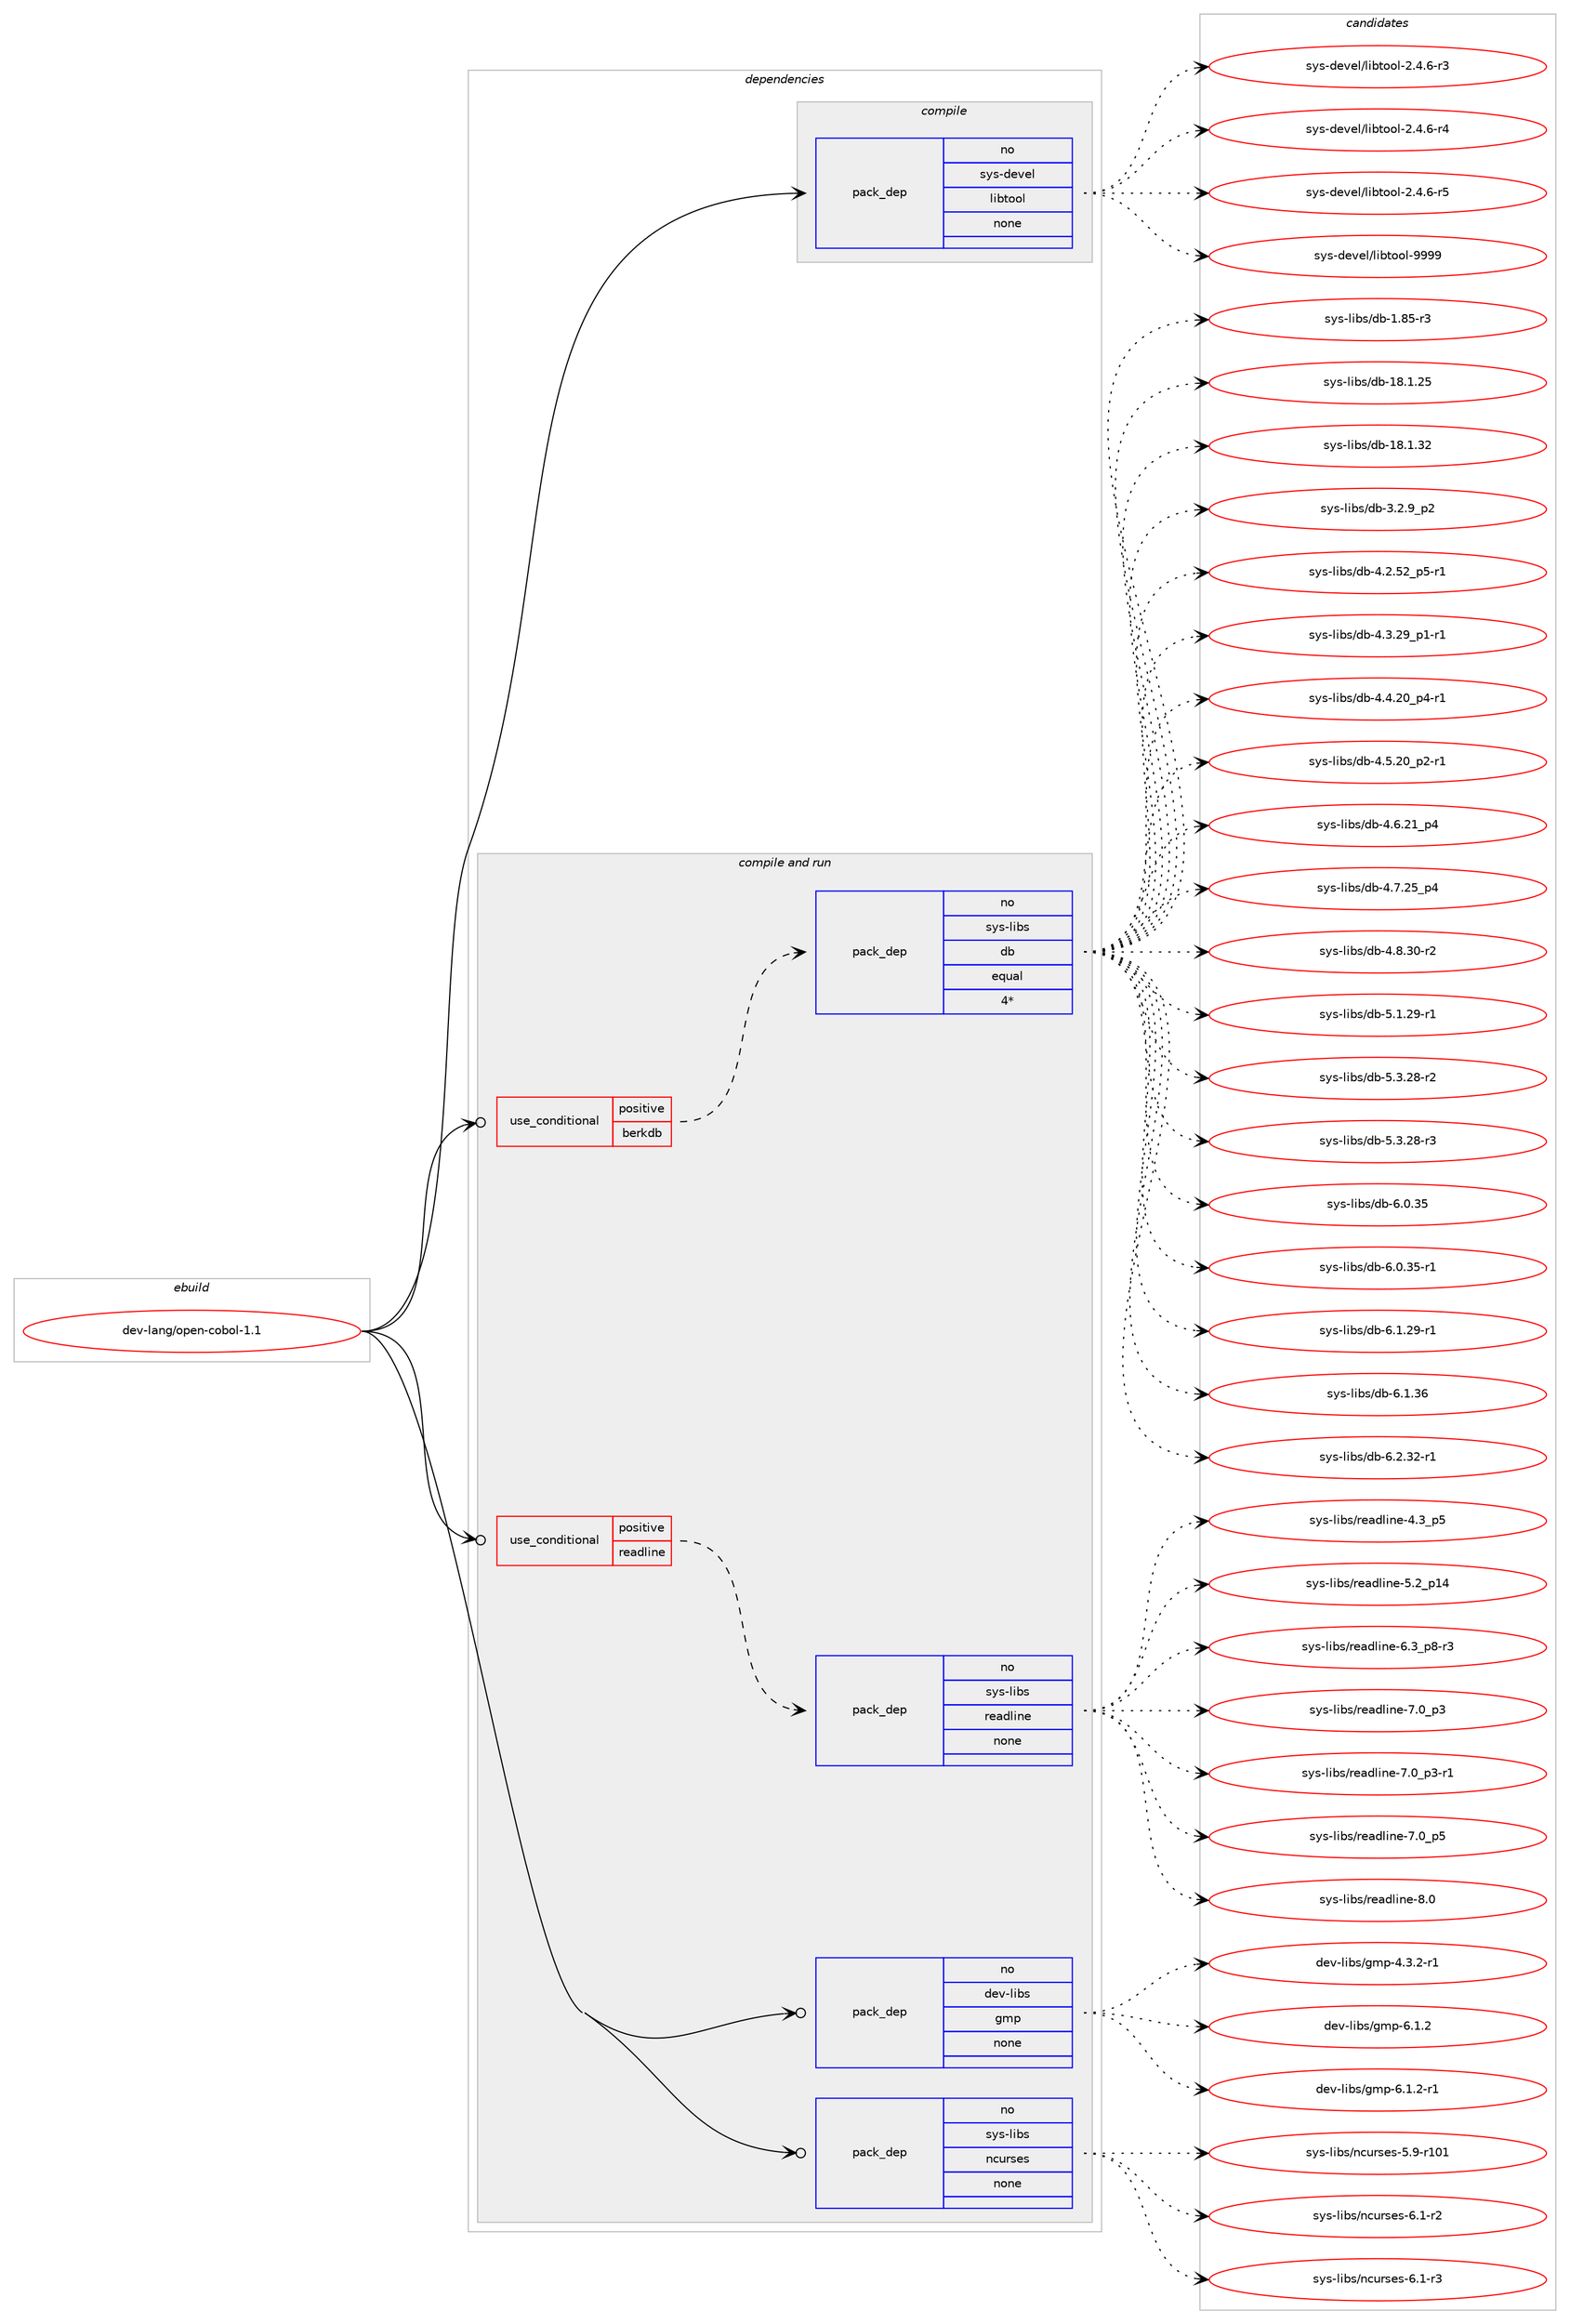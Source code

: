 digraph prolog {

# *************
# Graph options
# *************

newrank=true;
concentrate=true;
compound=true;
graph [rankdir=LR,fontname=Helvetica,fontsize=10,ranksep=1.5];#, ranksep=2.5, nodesep=0.2];
edge  [arrowhead=vee];
node  [fontname=Helvetica,fontsize=10];

# **********
# The ebuild
# **********

subgraph cluster_leftcol {
color=gray;
rank=same;
label=<<i>ebuild</i>>;
id [label="dev-lang/open-cobol-1.1", color=red, width=4, href="../dev-lang/open-cobol-1.1.svg"];
}

# ****************
# The dependencies
# ****************

subgraph cluster_midcol {
color=gray;
label=<<i>dependencies</i>>;
subgraph cluster_compile {
fillcolor="#eeeeee";
style=filled;
label=<<i>compile</i>>;
subgraph pack973384 {
dependency1359740 [label=<<TABLE BORDER="0" CELLBORDER="1" CELLSPACING="0" CELLPADDING="4" WIDTH="220"><TR><TD ROWSPAN="6" CELLPADDING="30">pack_dep</TD></TR><TR><TD WIDTH="110">no</TD></TR><TR><TD>sys-devel</TD></TR><TR><TD>libtool</TD></TR><TR><TD>none</TD></TR><TR><TD></TD></TR></TABLE>>, shape=none, color=blue];
}
id:e -> dependency1359740:w [weight=20,style="solid",arrowhead="vee"];
}
subgraph cluster_compileandrun {
fillcolor="#eeeeee";
style=filled;
label=<<i>compile and run</i>>;
subgraph cond363853 {
dependency1359741 [label=<<TABLE BORDER="0" CELLBORDER="1" CELLSPACING="0" CELLPADDING="4"><TR><TD ROWSPAN="3" CELLPADDING="10">use_conditional</TD></TR><TR><TD>positive</TD></TR><TR><TD>berkdb</TD></TR></TABLE>>, shape=none, color=red];
subgraph pack973385 {
dependency1359742 [label=<<TABLE BORDER="0" CELLBORDER="1" CELLSPACING="0" CELLPADDING="4" WIDTH="220"><TR><TD ROWSPAN="6" CELLPADDING="30">pack_dep</TD></TR><TR><TD WIDTH="110">no</TD></TR><TR><TD>sys-libs</TD></TR><TR><TD>db</TD></TR><TR><TD>equal</TD></TR><TR><TD>4*</TD></TR></TABLE>>, shape=none, color=blue];
}
dependency1359741:e -> dependency1359742:w [weight=20,style="dashed",arrowhead="vee"];
}
id:e -> dependency1359741:w [weight=20,style="solid",arrowhead="odotvee"];
subgraph cond363854 {
dependency1359743 [label=<<TABLE BORDER="0" CELLBORDER="1" CELLSPACING="0" CELLPADDING="4"><TR><TD ROWSPAN="3" CELLPADDING="10">use_conditional</TD></TR><TR><TD>positive</TD></TR><TR><TD>readline</TD></TR></TABLE>>, shape=none, color=red];
subgraph pack973386 {
dependency1359744 [label=<<TABLE BORDER="0" CELLBORDER="1" CELLSPACING="0" CELLPADDING="4" WIDTH="220"><TR><TD ROWSPAN="6" CELLPADDING="30">pack_dep</TD></TR><TR><TD WIDTH="110">no</TD></TR><TR><TD>sys-libs</TD></TR><TR><TD>readline</TD></TR><TR><TD>none</TD></TR><TR><TD></TD></TR></TABLE>>, shape=none, color=blue];
}
dependency1359743:e -> dependency1359744:w [weight=20,style="dashed",arrowhead="vee"];
}
id:e -> dependency1359743:w [weight=20,style="solid",arrowhead="odotvee"];
subgraph pack973387 {
dependency1359745 [label=<<TABLE BORDER="0" CELLBORDER="1" CELLSPACING="0" CELLPADDING="4" WIDTH="220"><TR><TD ROWSPAN="6" CELLPADDING="30">pack_dep</TD></TR><TR><TD WIDTH="110">no</TD></TR><TR><TD>dev-libs</TD></TR><TR><TD>gmp</TD></TR><TR><TD>none</TD></TR><TR><TD></TD></TR></TABLE>>, shape=none, color=blue];
}
id:e -> dependency1359745:w [weight=20,style="solid",arrowhead="odotvee"];
subgraph pack973388 {
dependency1359746 [label=<<TABLE BORDER="0" CELLBORDER="1" CELLSPACING="0" CELLPADDING="4" WIDTH="220"><TR><TD ROWSPAN="6" CELLPADDING="30">pack_dep</TD></TR><TR><TD WIDTH="110">no</TD></TR><TR><TD>sys-libs</TD></TR><TR><TD>ncurses</TD></TR><TR><TD>none</TD></TR><TR><TD></TD></TR></TABLE>>, shape=none, color=blue];
}
id:e -> dependency1359746:w [weight=20,style="solid",arrowhead="odotvee"];
}
subgraph cluster_run {
fillcolor="#eeeeee";
style=filled;
label=<<i>run</i>>;
}
}

# **************
# The candidates
# **************

subgraph cluster_choices {
rank=same;
color=gray;
label=<<i>candidates</i>>;

subgraph choice973384 {
color=black;
nodesep=1;
choice1151211154510010111810110847108105981161111111084550465246544511451 [label="sys-devel/libtool-2.4.6-r3", color=red, width=4,href="../sys-devel/libtool-2.4.6-r3.svg"];
choice1151211154510010111810110847108105981161111111084550465246544511452 [label="sys-devel/libtool-2.4.6-r4", color=red, width=4,href="../sys-devel/libtool-2.4.6-r4.svg"];
choice1151211154510010111810110847108105981161111111084550465246544511453 [label="sys-devel/libtool-2.4.6-r5", color=red, width=4,href="../sys-devel/libtool-2.4.6-r5.svg"];
choice1151211154510010111810110847108105981161111111084557575757 [label="sys-devel/libtool-9999", color=red, width=4,href="../sys-devel/libtool-9999.svg"];
dependency1359740:e -> choice1151211154510010111810110847108105981161111111084550465246544511451:w [style=dotted,weight="100"];
dependency1359740:e -> choice1151211154510010111810110847108105981161111111084550465246544511452:w [style=dotted,weight="100"];
dependency1359740:e -> choice1151211154510010111810110847108105981161111111084550465246544511453:w [style=dotted,weight="100"];
dependency1359740:e -> choice1151211154510010111810110847108105981161111111084557575757:w [style=dotted,weight="100"];
}
subgraph choice973385 {
color=black;
nodesep=1;
choice1151211154510810598115471009845494656534511451 [label="sys-libs/db-1.85-r3", color=red, width=4,href="../sys-libs/db-1.85-r3.svg"];
choice115121115451081059811547100984549564649465053 [label="sys-libs/db-18.1.25", color=red, width=4,href="../sys-libs/db-18.1.25.svg"];
choice115121115451081059811547100984549564649465150 [label="sys-libs/db-18.1.32", color=red, width=4,href="../sys-libs/db-18.1.32.svg"];
choice115121115451081059811547100984551465046579511250 [label="sys-libs/db-3.2.9_p2", color=red, width=4,href="../sys-libs/db-3.2.9_p2.svg"];
choice115121115451081059811547100984552465046535095112534511449 [label="sys-libs/db-4.2.52_p5-r1", color=red, width=4,href="../sys-libs/db-4.2.52_p5-r1.svg"];
choice115121115451081059811547100984552465146505795112494511449 [label="sys-libs/db-4.3.29_p1-r1", color=red, width=4,href="../sys-libs/db-4.3.29_p1-r1.svg"];
choice115121115451081059811547100984552465246504895112524511449 [label="sys-libs/db-4.4.20_p4-r1", color=red, width=4,href="../sys-libs/db-4.4.20_p4-r1.svg"];
choice115121115451081059811547100984552465346504895112504511449 [label="sys-libs/db-4.5.20_p2-r1", color=red, width=4,href="../sys-libs/db-4.5.20_p2-r1.svg"];
choice11512111545108105981154710098455246544650499511252 [label="sys-libs/db-4.6.21_p4", color=red, width=4,href="../sys-libs/db-4.6.21_p4.svg"];
choice11512111545108105981154710098455246554650539511252 [label="sys-libs/db-4.7.25_p4", color=red, width=4,href="../sys-libs/db-4.7.25_p4.svg"];
choice11512111545108105981154710098455246564651484511450 [label="sys-libs/db-4.8.30-r2", color=red, width=4,href="../sys-libs/db-4.8.30-r2.svg"];
choice11512111545108105981154710098455346494650574511449 [label="sys-libs/db-5.1.29-r1", color=red, width=4,href="../sys-libs/db-5.1.29-r1.svg"];
choice11512111545108105981154710098455346514650564511450 [label="sys-libs/db-5.3.28-r2", color=red, width=4,href="../sys-libs/db-5.3.28-r2.svg"];
choice11512111545108105981154710098455346514650564511451 [label="sys-libs/db-5.3.28-r3", color=red, width=4,href="../sys-libs/db-5.3.28-r3.svg"];
choice1151211154510810598115471009845544648465153 [label="sys-libs/db-6.0.35", color=red, width=4,href="../sys-libs/db-6.0.35.svg"];
choice11512111545108105981154710098455446484651534511449 [label="sys-libs/db-6.0.35-r1", color=red, width=4,href="../sys-libs/db-6.0.35-r1.svg"];
choice11512111545108105981154710098455446494650574511449 [label="sys-libs/db-6.1.29-r1", color=red, width=4,href="../sys-libs/db-6.1.29-r1.svg"];
choice1151211154510810598115471009845544649465154 [label="sys-libs/db-6.1.36", color=red, width=4,href="../sys-libs/db-6.1.36.svg"];
choice11512111545108105981154710098455446504651504511449 [label="sys-libs/db-6.2.32-r1", color=red, width=4,href="../sys-libs/db-6.2.32-r1.svg"];
dependency1359742:e -> choice1151211154510810598115471009845494656534511451:w [style=dotted,weight="100"];
dependency1359742:e -> choice115121115451081059811547100984549564649465053:w [style=dotted,weight="100"];
dependency1359742:e -> choice115121115451081059811547100984549564649465150:w [style=dotted,weight="100"];
dependency1359742:e -> choice115121115451081059811547100984551465046579511250:w [style=dotted,weight="100"];
dependency1359742:e -> choice115121115451081059811547100984552465046535095112534511449:w [style=dotted,weight="100"];
dependency1359742:e -> choice115121115451081059811547100984552465146505795112494511449:w [style=dotted,weight="100"];
dependency1359742:e -> choice115121115451081059811547100984552465246504895112524511449:w [style=dotted,weight="100"];
dependency1359742:e -> choice115121115451081059811547100984552465346504895112504511449:w [style=dotted,weight="100"];
dependency1359742:e -> choice11512111545108105981154710098455246544650499511252:w [style=dotted,weight="100"];
dependency1359742:e -> choice11512111545108105981154710098455246554650539511252:w [style=dotted,weight="100"];
dependency1359742:e -> choice11512111545108105981154710098455246564651484511450:w [style=dotted,weight="100"];
dependency1359742:e -> choice11512111545108105981154710098455346494650574511449:w [style=dotted,weight="100"];
dependency1359742:e -> choice11512111545108105981154710098455346514650564511450:w [style=dotted,weight="100"];
dependency1359742:e -> choice11512111545108105981154710098455346514650564511451:w [style=dotted,weight="100"];
dependency1359742:e -> choice1151211154510810598115471009845544648465153:w [style=dotted,weight="100"];
dependency1359742:e -> choice11512111545108105981154710098455446484651534511449:w [style=dotted,weight="100"];
dependency1359742:e -> choice11512111545108105981154710098455446494650574511449:w [style=dotted,weight="100"];
dependency1359742:e -> choice1151211154510810598115471009845544649465154:w [style=dotted,weight="100"];
dependency1359742:e -> choice11512111545108105981154710098455446504651504511449:w [style=dotted,weight="100"];
}
subgraph choice973386 {
color=black;
nodesep=1;
choice11512111545108105981154711410197100108105110101455246519511253 [label="sys-libs/readline-4.3_p5", color=red, width=4,href="../sys-libs/readline-4.3_p5.svg"];
choice1151211154510810598115471141019710010810511010145534650951124952 [label="sys-libs/readline-5.2_p14", color=red, width=4,href="../sys-libs/readline-5.2_p14.svg"];
choice115121115451081059811547114101971001081051101014554465195112564511451 [label="sys-libs/readline-6.3_p8-r3", color=red, width=4,href="../sys-libs/readline-6.3_p8-r3.svg"];
choice11512111545108105981154711410197100108105110101455546489511251 [label="sys-libs/readline-7.0_p3", color=red, width=4,href="../sys-libs/readline-7.0_p3.svg"];
choice115121115451081059811547114101971001081051101014555464895112514511449 [label="sys-libs/readline-7.0_p3-r1", color=red, width=4,href="../sys-libs/readline-7.0_p3-r1.svg"];
choice11512111545108105981154711410197100108105110101455546489511253 [label="sys-libs/readline-7.0_p5", color=red, width=4,href="../sys-libs/readline-7.0_p5.svg"];
choice1151211154510810598115471141019710010810511010145564648 [label="sys-libs/readline-8.0", color=red, width=4,href="../sys-libs/readline-8.0.svg"];
dependency1359744:e -> choice11512111545108105981154711410197100108105110101455246519511253:w [style=dotted,weight="100"];
dependency1359744:e -> choice1151211154510810598115471141019710010810511010145534650951124952:w [style=dotted,weight="100"];
dependency1359744:e -> choice115121115451081059811547114101971001081051101014554465195112564511451:w [style=dotted,weight="100"];
dependency1359744:e -> choice11512111545108105981154711410197100108105110101455546489511251:w [style=dotted,weight="100"];
dependency1359744:e -> choice115121115451081059811547114101971001081051101014555464895112514511449:w [style=dotted,weight="100"];
dependency1359744:e -> choice11512111545108105981154711410197100108105110101455546489511253:w [style=dotted,weight="100"];
dependency1359744:e -> choice1151211154510810598115471141019710010810511010145564648:w [style=dotted,weight="100"];
}
subgraph choice973387 {
color=black;
nodesep=1;
choice1001011184510810598115471031091124552465146504511449 [label="dev-libs/gmp-4.3.2-r1", color=red, width=4,href="../dev-libs/gmp-4.3.2-r1.svg"];
choice100101118451081059811547103109112455446494650 [label="dev-libs/gmp-6.1.2", color=red, width=4,href="../dev-libs/gmp-6.1.2.svg"];
choice1001011184510810598115471031091124554464946504511449 [label="dev-libs/gmp-6.1.2-r1", color=red, width=4,href="../dev-libs/gmp-6.1.2-r1.svg"];
dependency1359745:e -> choice1001011184510810598115471031091124552465146504511449:w [style=dotted,weight="100"];
dependency1359745:e -> choice100101118451081059811547103109112455446494650:w [style=dotted,weight="100"];
dependency1359745:e -> choice1001011184510810598115471031091124554464946504511449:w [style=dotted,weight="100"];
}
subgraph choice973388 {
color=black;
nodesep=1;
choice115121115451081059811547110991171141151011154553465745114494849 [label="sys-libs/ncurses-5.9-r101", color=red, width=4,href="../sys-libs/ncurses-5.9-r101.svg"];
choice11512111545108105981154711099117114115101115455446494511450 [label="sys-libs/ncurses-6.1-r2", color=red, width=4,href="../sys-libs/ncurses-6.1-r2.svg"];
choice11512111545108105981154711099117114115101115455446494511451 [label="sys-libs/ncurses-6.1-r3", color=red, width=4,href="../sys-libs/ncurses-6.1-r3.svg"];
dependency1359746:e -> choice115121115451081059811547110991171141151011154553465745114494849:w [style=dotted,weight="100"];
dependency1359746:e -> choice11512111545108105981154711099117114115101115455446494511450:w [style=dotted,weight="100"];
dependency1359746:e -> choice11512111545108105981154711099117114115101115455446494511451:w [style=dotted,weight="100"];
}
}

}
